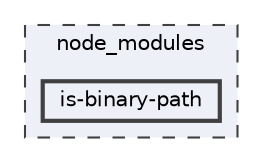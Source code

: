 digraph "node_modules/is-binary-path"
{
 // LATEX_PDF_SIZE
  bgcolor="transparent";
  edge [fontname=Helvetica,fontsize=10,labelfontname=Helvetica,labelfontsize=10];
  node [fontname=Helvetica,fontsize=10,shape=box,height=0.2,width=0.4];
  compound=true
  subgraph clusterdir_acd06b18086a0dd2ae699b1e0b775be8 {
    graph [ bgcolor="#edf0f7", pencolor="grey25", label="node_modules", fontname=Helvetica,fontsize=10 style="filled,dashed", URL="dir_acd06b18086a0dd2ae699b1e0b775be8.html",tooltip=""]
  dir_22dae29294172d75c44f0e59fe97dc44 [label="is-binary-path", fillcolor="#edf0f7", color="grey25", style="filled,bold", URL="dir_22dae29294172d75c44f0e59fe97dc44.html",tooltip=""];
  }
}
